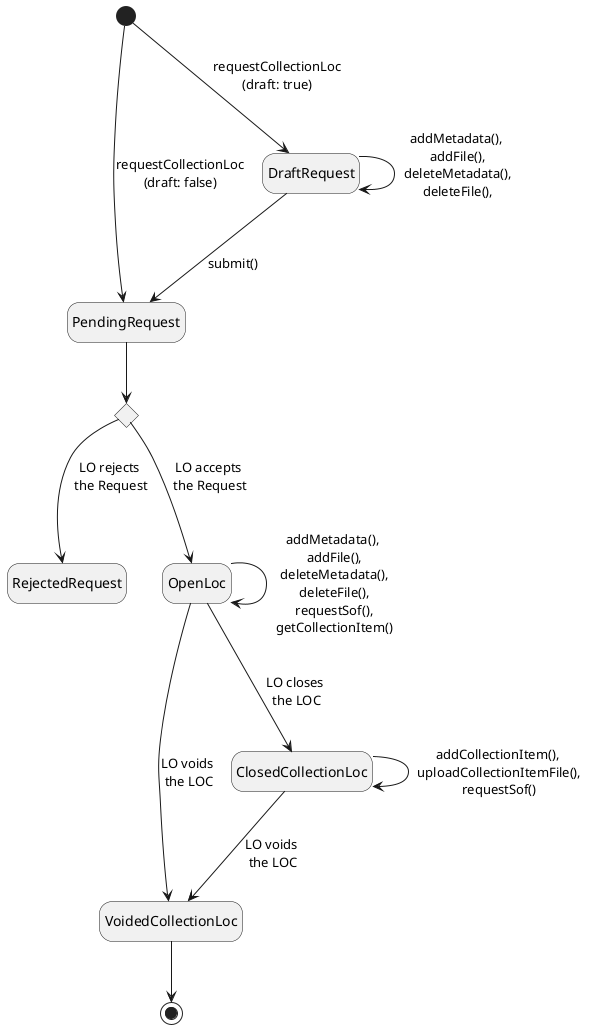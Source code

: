 @startuml
hide empty description
state "Decision" as decision <<choice>>
[*] --> PendingRequest: requestCollectionLoc\n(draft: false)
[*] --> DraftRequest: requestCollectionLoc\n(draft: true)
DraftRequest --> DraftRequest: addMetadata(),\n addFile(),\n deleteMetadata(),\n deleteFile(),\n
DraftRequest --> PendingRequest: submit()
PendingRequest --> decision
decision --> RejectedRequest: LO rejects\n the Request
decision --> OpenLoc: LO accepts\n the Request
OpenLoc --> VoidedCollectionLoc: LO voids\n the LOC
OpenLoc --> ClosedCollectionLoc: LO closes\n the LOC
ClosedCollectionLoc --> VoidedCollectionLoc: LO voids\n the LOC
VoidedCollectionLoc --> [*]
OpenLoc --> OpenLoc: addMetadata(),\n addFile(),\n deleteMetadata(),\n deleteFile(),\n requestSof(),\n getCollectionItem()
ClosedCollectionLoc --> ClosedCollectionLoc: addCollectionItem(),\n uploadCollectionItemFile(),\n requestSof()
@enduml

